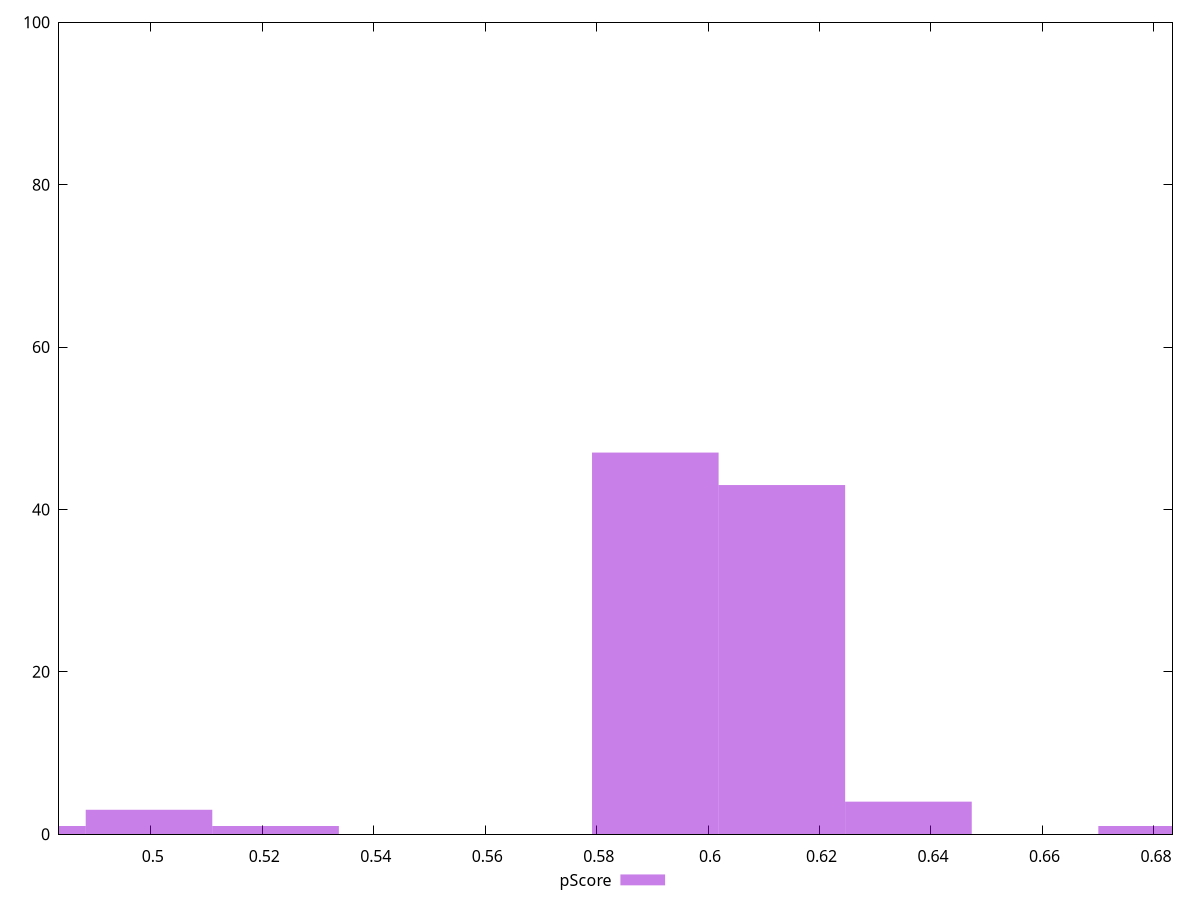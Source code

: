 reset

$pScore <<EOF
0.5905299153322577 47
0.6132426043834984 43
0.49967915912729505 3
0.6359552934347391 4
0.6813806715372205 1
0.5223918481785357 1
0.47696647007605436 1
EOF

set key outside below
set boxwidth 0.022712689051240683
set xrange [0.4835294117647059:0.6833333333333333]
set yrange [0:100]
set trange [0:100]
set style fill transparent solid 0.5 noborder
set terminal svg size 640, 490 enhanced background rgb 'white'
set output "report_00009_2021-02-08T22-37-41.559Z/uses-http2/samples/pages+cached+noadtech+nomedia/pScore/histogram.svg"

plot $pScore title "pScore" with boxes

reset
